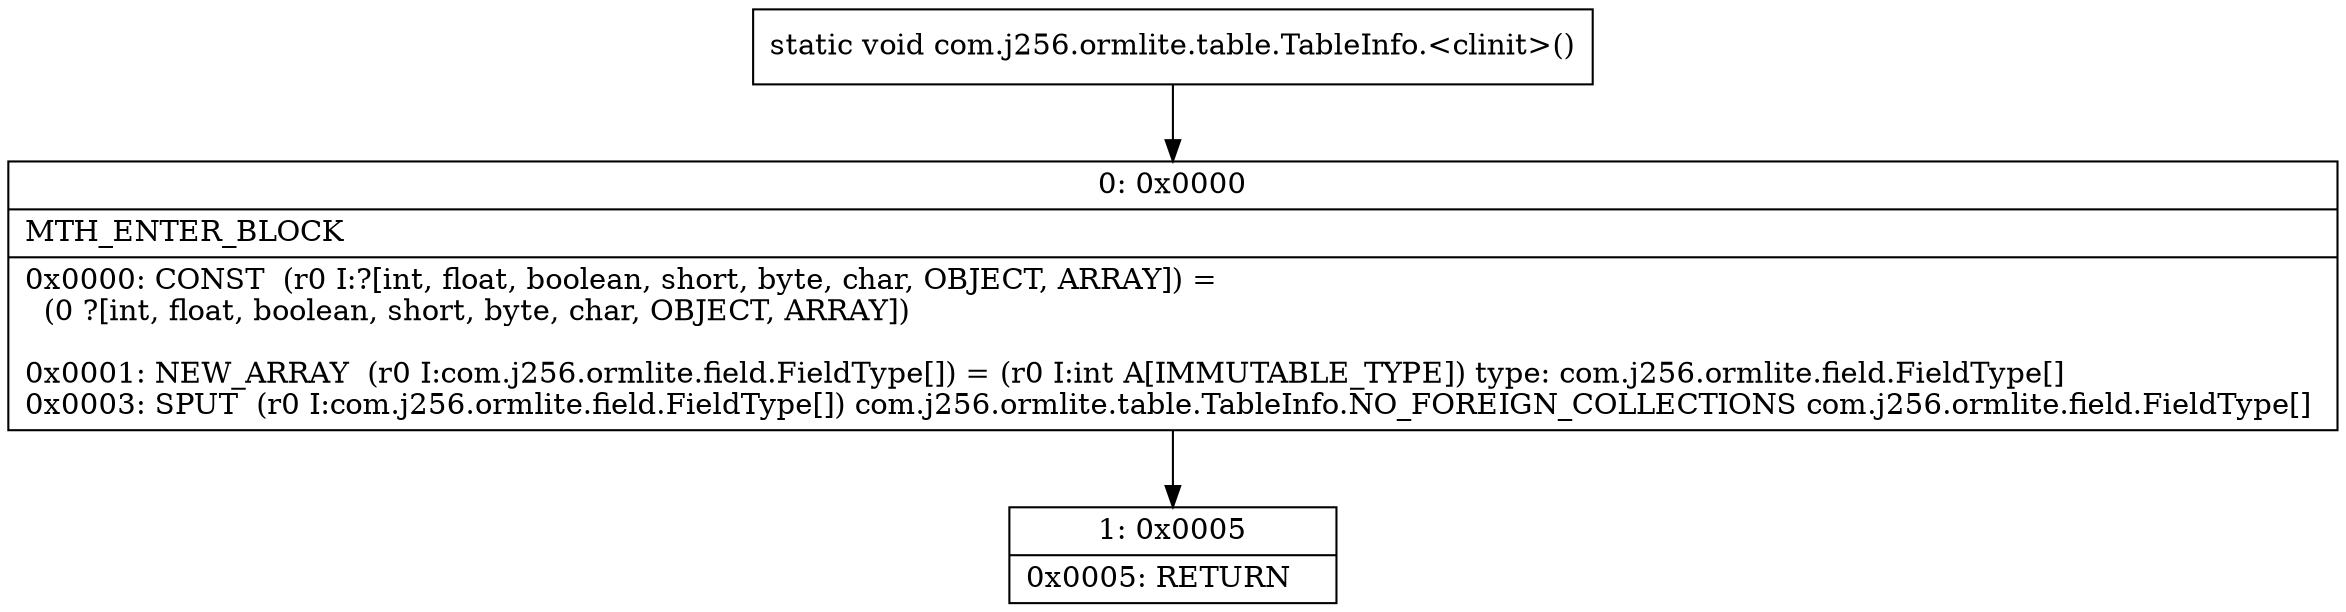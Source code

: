 digraph "CFG forcom.j256.ormlite.table.TableInfo.\<clinit\>()V" {
Node_0 [shape=record,label="{0\:\ 0x0000|MTH_ENTER_BLOCK\l|0x0000: CONST  (r0 I:?[int, float, boolean, short, byte, char, OBJECT, ARRAY]) = \l  (0 ?[int, float, boolean, short, byte, char, OBJECT, ARRAY])\l \l0x0001: NEW_ARRAY  (r0 I:com.j256.ormlite.field.FieldType[]) = (r0 I:int A[IMMUTABLE_TYPE]) type: com.j256.ormlite.field.FieldType[] \l0x0003: SPUT  (r0 I:com.j256.ormlite.field.FieldType[]) com.j256.ormlite.table.TableInfo.NO_FOREIGN_COLLECTIONS com.j256.ormlite.field.FieldType[] \l}"];
Node_1 [shape=record,label="{1\:\ 0x0005|0x0005: RETURN   \l}"];
MethodNode[shape=record,label="{static void com.j256.ormlite.table.TableInfo.\<clinit\>() }"];
MethodNode -> Node_0;
Node_0 -> Node_1;
}

